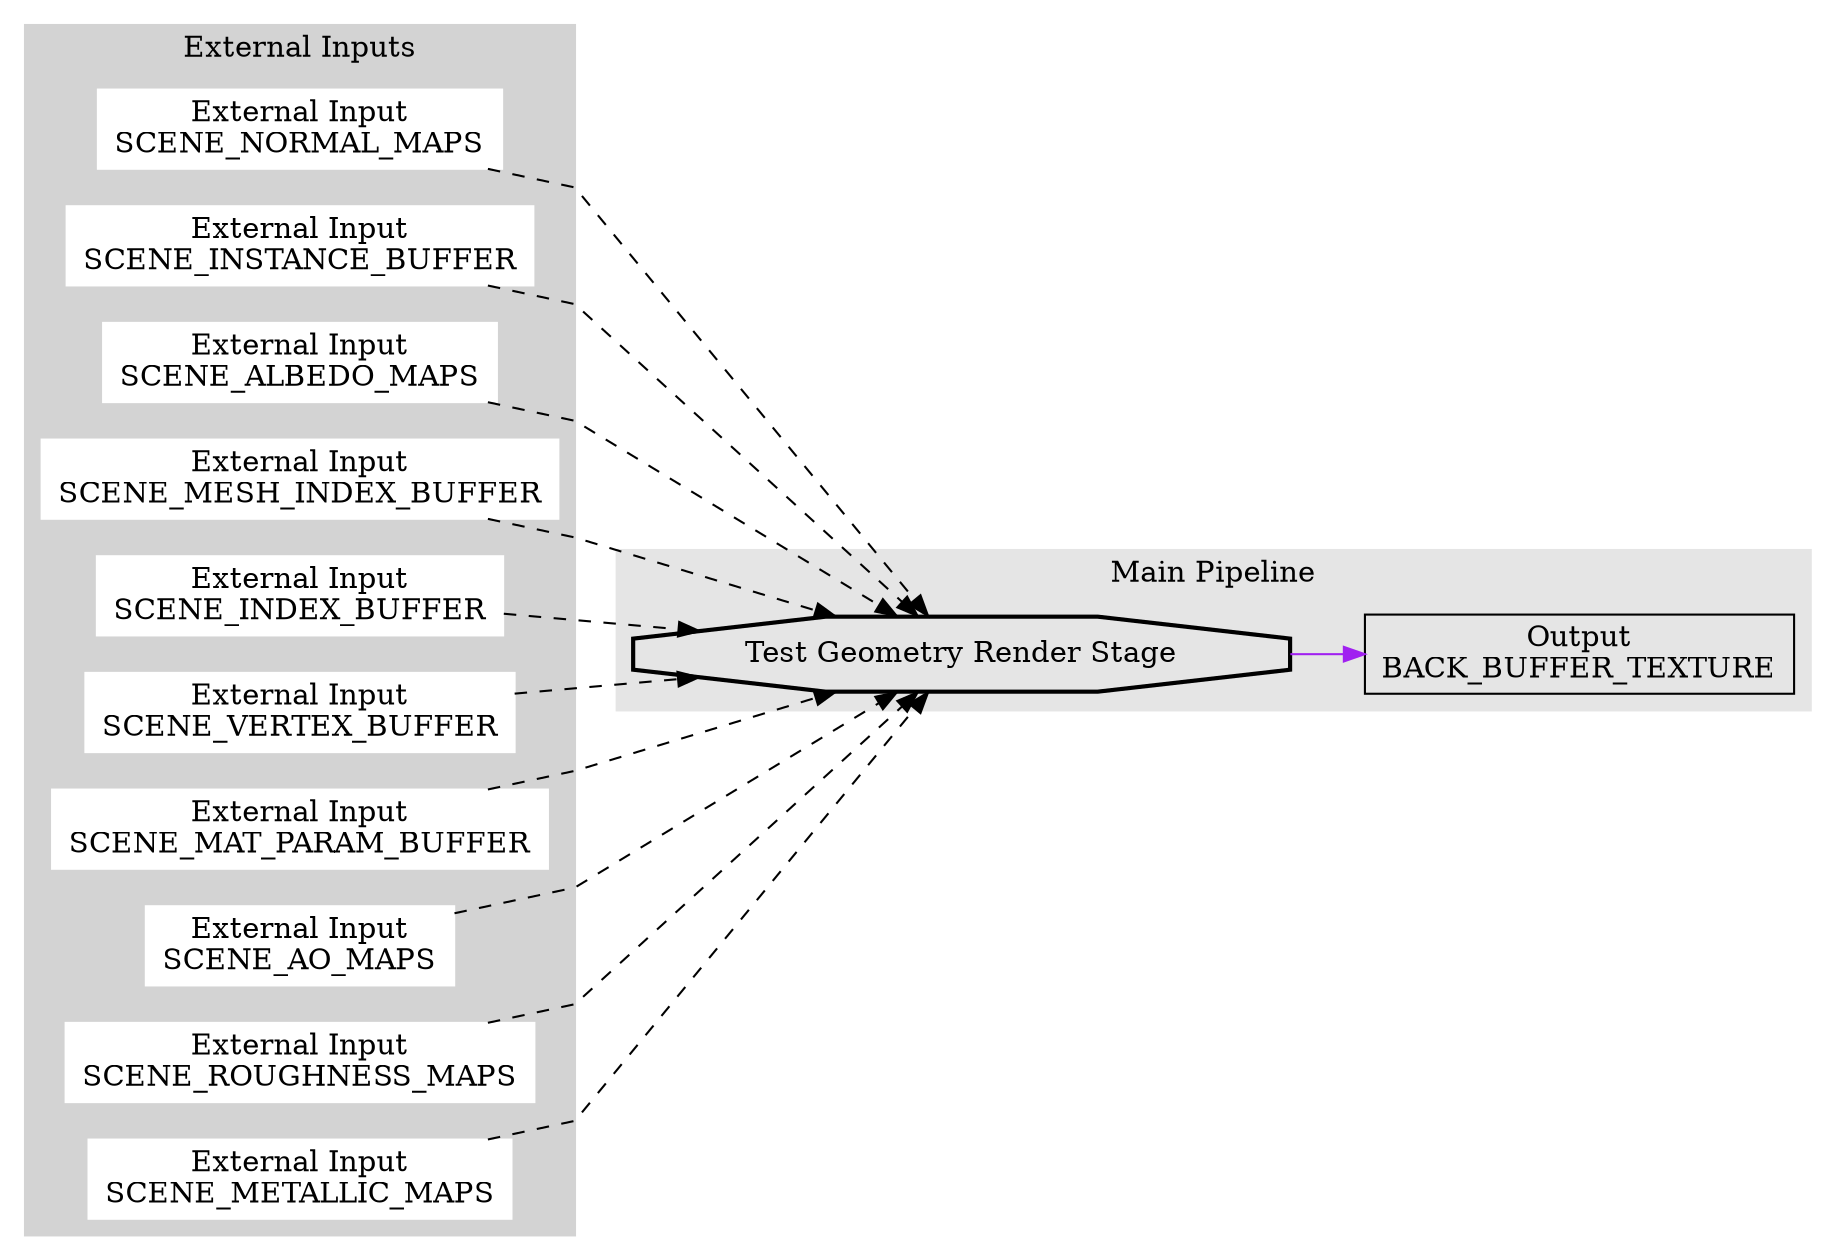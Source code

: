 digraph G {
	rankdir = LR;
	splines=polyline
	subgraph cluster0 {
		node [style=filled,color=white];
		style = filled;
		color = lightgrey;
		label = "Temporal Inputs";
	}
	subgraph cluster1 {
		node [style=filled,color=white];
		style = filled;
		color = lightgrey;
		label = "External Inputs";
		eia6 [shape=box,label="External Input\nSCENE_NORMAL_MAPS"];
		eia3 [shape=box,label="External Input\nSCENE_INSTANCE_BUFFER"];
		eia5 [shape=box,label="External Input\nSCENE_ALBEDO_MAPS"];
		eia4 [shape=box,label="External Input\nSCENE_MESH_INDEX_BUFFER"];
		eia2 [shape=box,label="External Input\nSCENE_INDEX_BUFFER"];
		eia1 [shape=box,label="External Input\nSCENE_VERTEX_BUFFER"];
		eia0 [shape=box,label="External Input\nSCENE_MAT_PARAM_BUFFER"];
		eia7 [shape=box,label="External Input\nSCENE_AO_MAPS"];
		eia8 [shape=box,label="External Input\nSCENE_ROUGHNESS_MAPS"];
		eia9 [shape=box,label="External Input\nSCENE_METALLIC_MAPS"];
	}
	subgraph cluster2 {
		style = filled;
		color = gray90;
		label = "Main Pipeline";
		rs0 [shape=octagon,style=bold,label="Test Geometry Render Stage"];
		oa10 [shape=box,label="Output\nBACK_BUFFER_TEXTURE"];
	}
	{eia0, eia1, eia2, eia3, eia4, eia5, eia6, eia7, eia8, eia9} -> rs0[style=dashed];
	rs0 -> oa10[color=purple];
}